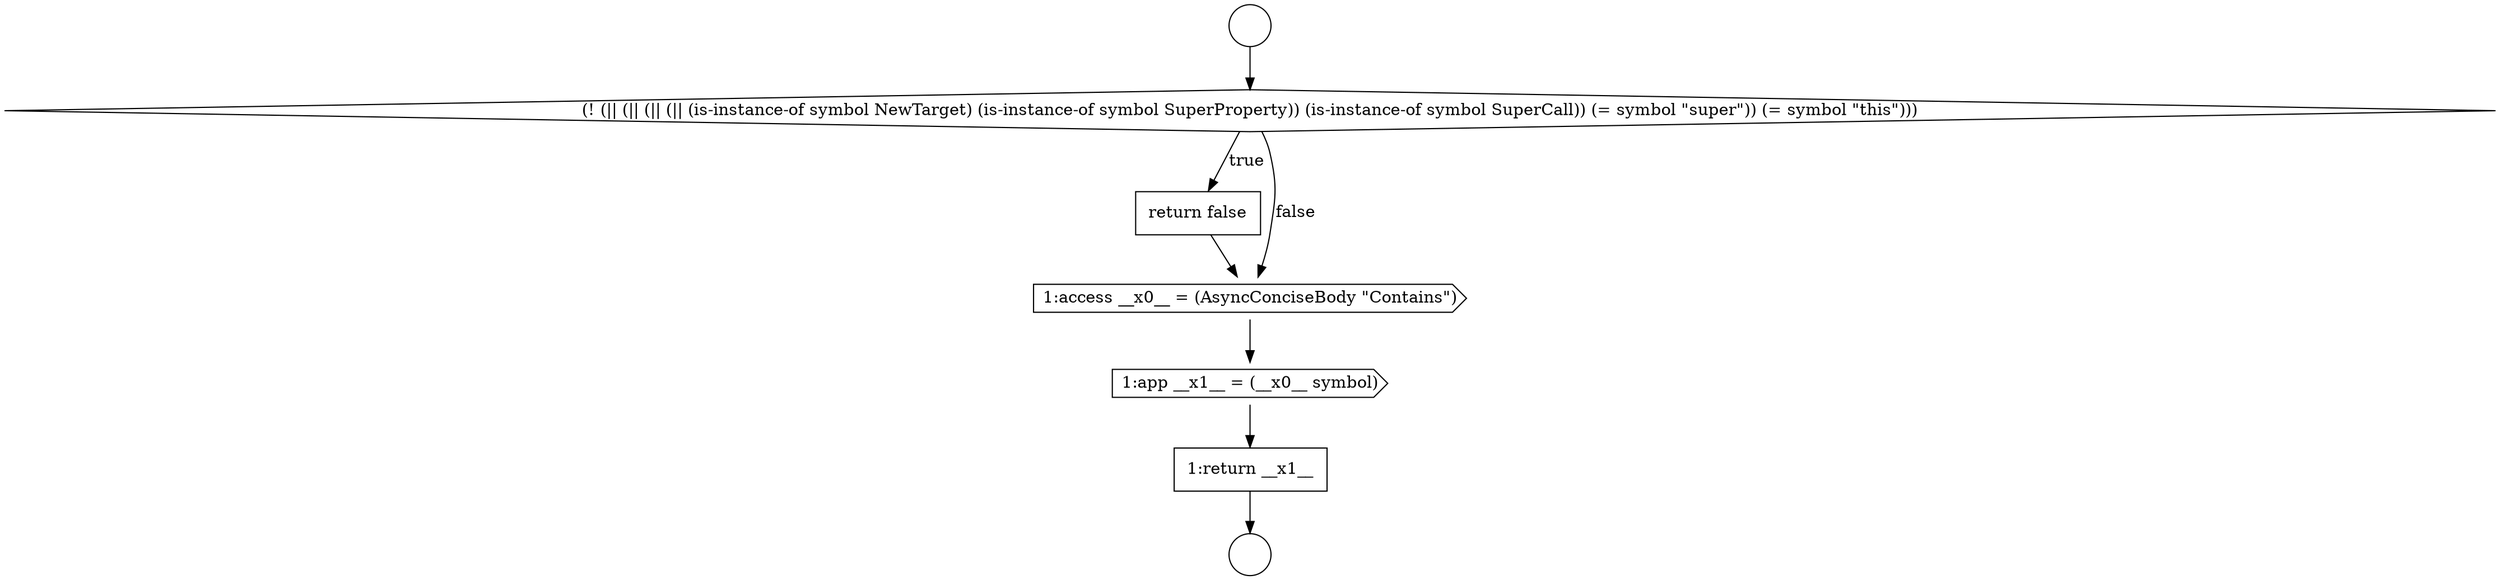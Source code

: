 digraph {
  node9003 [shape=circle label=" " color="black" fillcolor="white" style=filled]
  node9007 [shape=cds, label=<<font color="black">1:app __x1__ = (__x0__ symbol)</font>> color="black" fillcolor="white" style=filled]
  node9004 [shape=diamond, label=<<font color="black">(! (|| (|| (|| (|| (is-instance-of symbol NewTarget) (is-instance-of symbol SuperProperty)) (is-instance-of symbol SuperCall)) (= symbol &quot;super&quot;)) (= symbol &quot;this&quot;)))</font>> color="black" fillcolor="white" style=filled]
  node9008 [shape=none, margin=0, label=<<font color="black">
    <table border="0" cellborder="1" cellspacing="0" cellpadding="10">
      <tr><td align="left">1:return __x1__</td></tr>
    </table>
  </font>> color="black" fillcolor="white" style=filled]
  node9005 [shape=none, margin=0, label=<<font color="black">
    <table border="0" cellborder="1" cellspacing="0" cellpadding="10">
      <tr><td align="left">return false</td></tr>
    </table>
  </font>> color="black" fillcolor="white" style=filled]
  node9002 [shape=circle label=" " color="black" fillcolor="white" style=filled]
  node9006 [shape=cds, label=<<font color="black">1:access __x0__ = (AsyncConciseBody &quot;Contains&quot;)</font>> color="black" fillcolor="white" style=filled]
  node9008 -> node9003 [ color="black"]
  node9006 -> node9007 [ color="black"]
  node9004 -> node9005 [label=<<font color="black">true</font>> color="black"]
  node9004 -> node9006 [label=<<font color="black">false</font>> color="black"]
  node9005 -> node9006 [ color="black"]
  node9007 -> node9008 [ color="black"]
  node9002 -> node9004 [ color="black"]
}
